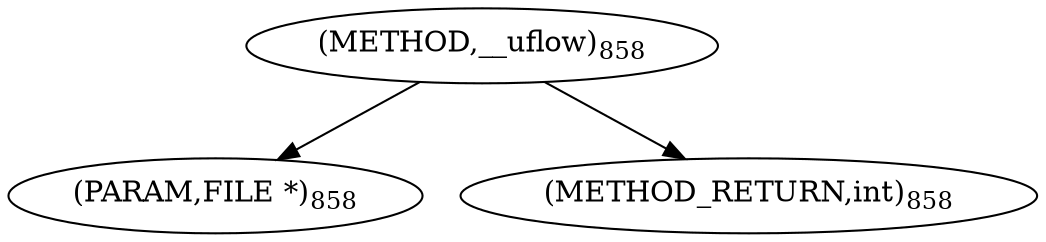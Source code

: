digraph "__uflow" {  
"30311" [label = <(METHOD,__uflow)<SUB>858</SUB>> ]
"30312" [label = <(PARAM,FILE *)<SUB>858</SUB>> ]
"30313" [label = <(METHOD_RETURN,int)<SUB>858</SUB>> ]
  "30311" -> "30312" 
  "30311" -> "30313" 
}
